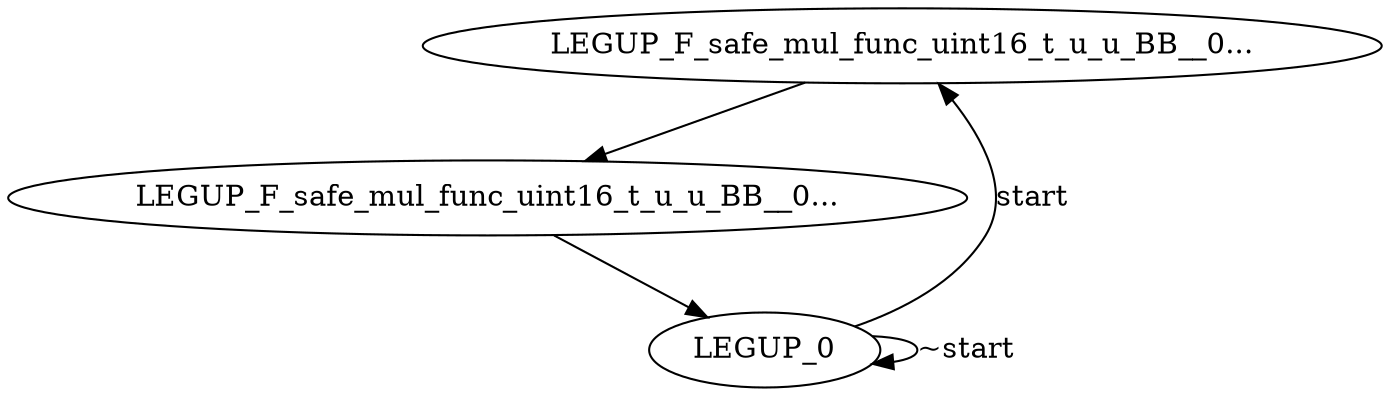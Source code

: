 digraph {
Node0x4051c10[label="LEGUP_F_safe_mul_func_uint16_t_u_u_BB__0..."];
Node0x4070af0[label="LEGUP_0"];
Node0x4070af0 -> Node0x4051c10[label="start"];
Node0x4070af0 -> Node0x4070af0[label="~start"];
Node0x4062f10[label="LEGUP_F_safe_mul_func_uint16_t_u_u_BB__0..."];
Node0x4051c10 -> Node0x4062f10;
Node0x4062f10 -> Node0x4070af0;
}
